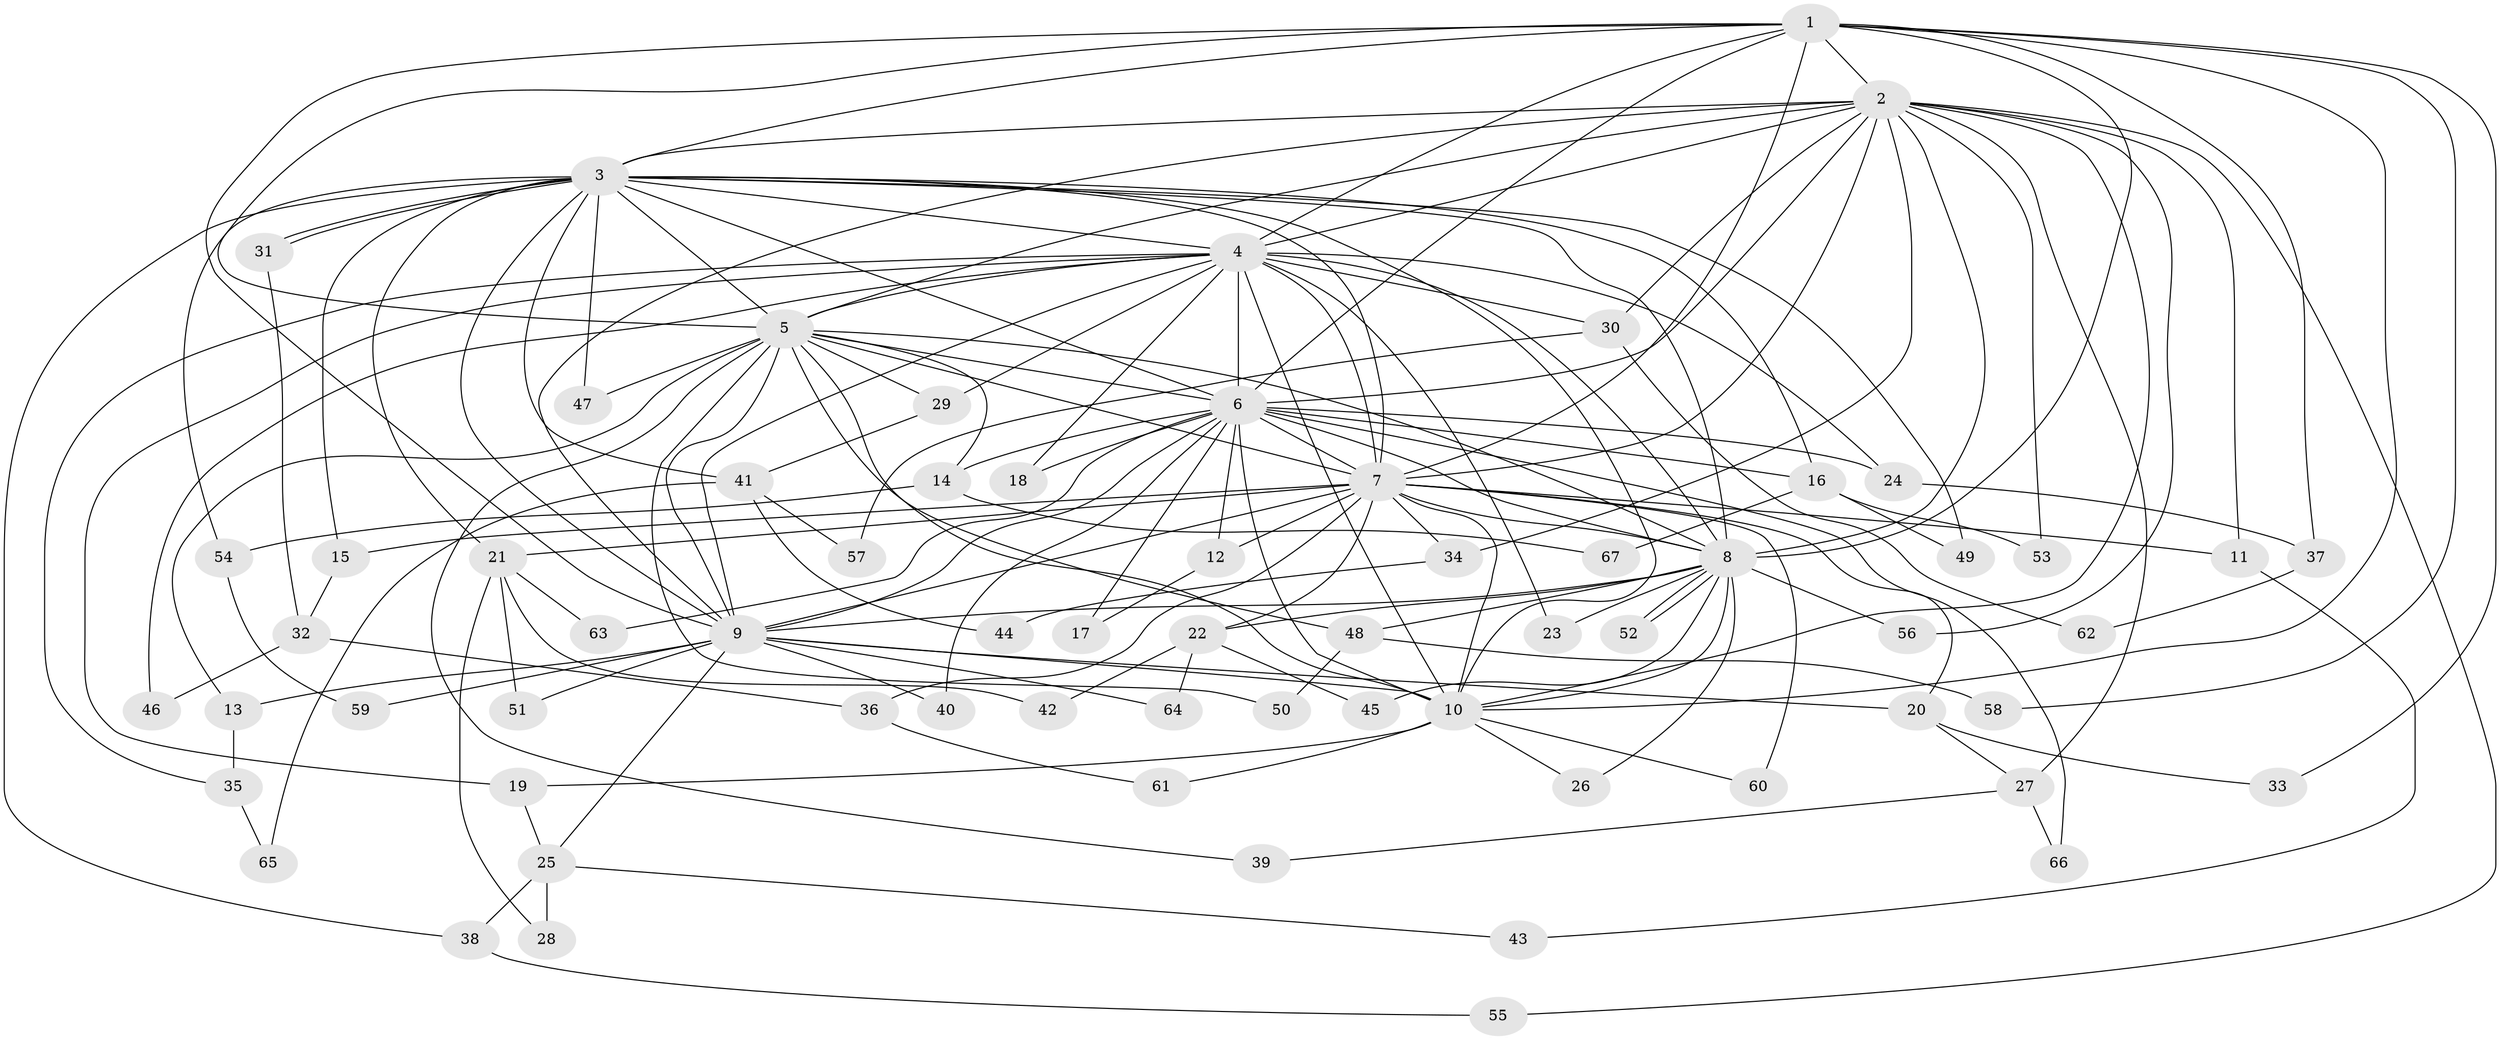 // Generated by graph-tools (version 1.1) at 2025/45/03/09/25 04:45:12]
// undirected, 67 vertices, 159 edges
graph export_dot {
graph [start="1"]
  node [color=gray90,style=filled];
  1;
  2;
  3;
  4;
  5;
  6;
  7;
  8;
  9;
  10;
  11;
  12;
  13;
  14;
  15;
  16;
  17;
  18;
  19;
  20;
  21;
  22;
  23;
  24;
  25;
  26;
  27;
  28;
  29;
  30;
  31;
  32;
  33;
  34;
  35;
  36;
  37;
  38;
  39;
  40;
  41;
  42;
  43;
  44;
  45;
  46;
  47;
  48;
  49;
  50;
  51;
  52;
  53;
  54;
  55;
  56;
  57;
  58;
  59;
  60;
  61;
  62;
  63;
  64;
  65;
  66;
  67;
  1 -- 2;
  1 -- 3;
  1 -- 4;
  1 -- 5;
  1 -- 6;
  1 -- 7;
  1 -- 8;
  1 -- 9;
  1 -- 10;
  1 -- 33;
  1 -- 37;
  1 -- 58;
  2 -- 3;
  2 -- 4;
  2 -- 5;
  2 -- 6;
  2 -- 7;
  2 -- 8;
  2 -- 9;
  2 -- 10;
  2 -- 11;
  2 -- 27;
  2 -- 30;
  2 -- 34;
  2 -- 53;
  2 -- 55;
  2 -- 56;
  3 -- 4;
  3 -- 5;
  3 -- 6;
  3 -- 7;
  3 -- 8;
  3 -- 9;
  3 -- 10;
  3 -- 15;
  3 -- 16;
  3 -- 21;
  3 -- 31;
  3 -- 31;
  3 -- 38;
  3 -- 41;
  3 -- 47;
  3 -- 49;
  3 -- 54;
  4 -- 5;
  4 -- 6;
  4 -- 7;
  4 -- 8;
  4 -- 9;
  4 -- 10;
  4 -- 18;
  4 -- 19;
  4 -- 23;
  4 -- 24;
  4 -- 29;
  4 -- 30;
  4 -- 35;
  4 -- 46;
  5 -- 6;
  5 -- 7;
  5 -- 8;
  5 -- 9;
  5 -- 10;
  5 -- 13;
  5 -- 14;
  5 -- 29;
  5 -- 39;
  5 -- 47;
  5 -- 48;
  5 -- 50;
  6 -- 7;
  6 -- 8;
  6 -- 9;
  6 -- 10;
  6 -- 12;
  6 -- 14;
  6 -- 16;
  6 -- 17;
  6 -- 18;
  6 -- 24;
  6 -- 40;
  6 -- 63;
  6 -- 66;
  7 -- 8;
  7 -- 9;
  7 -- 10;
  7 -- 11;
  7 -- 12;
  7 -- 15;
  7 -- 20;
  7 -- 21;
  7 -- 22;
  7 -- 34;
  7 -- 36;
  7 -- 60;
  8 -- 9;
  8 -- 10;
  8 -- 22;
  8 -- 23;
  8 -- 26;
  8 -- 45;
  8 -- 48;
  8 -- 52;
  8 -- 52;
  8 -- 56;
  9 -- 10;
  9 -- 13;
  9 -- 20;
  9 -- 25;
  9 -- 40;
  9 -- 51;
  9 -- 59;
  9 -- 64;
  10 -- 19;
  10 -- 26;
  10 -- 60;
  10 -- 61;
  11 -- 43;
  12 -- 17;
  13 -- 35;
  14 -- 54;
  14 -- 67;
  15 -- 32;
  16 -- 49;
  16 -- 53;
  16 -- 67;
  19 -- 25;
  20 -- 27;
  20 -- 33;
  21 -- 28;
  21 -- 42;
  21 -- 51;
  21 -- 63;
  22 -- 42;
  22 -- 45;
  22 -- 64;
  24 -- 37;
  25 -- 28;
  25 -- 38;
  25 -- 43;
  27 -- 39;
  27 -- 66;
  29 -- 41;
  30 -- 57;
  30 -- 62;
  31 -- 32;
  32 -- 36;
  32 -- 46;
  34 -- 44;
  35 -- 65;
  36 -- 61;
  37 -- 62;
  38 -- 55;
  41 -- 44;
  41 -- 57;
  41 -- 65;
  48 -- 50;
  48 -- 58;
  54 -- 59;
}
